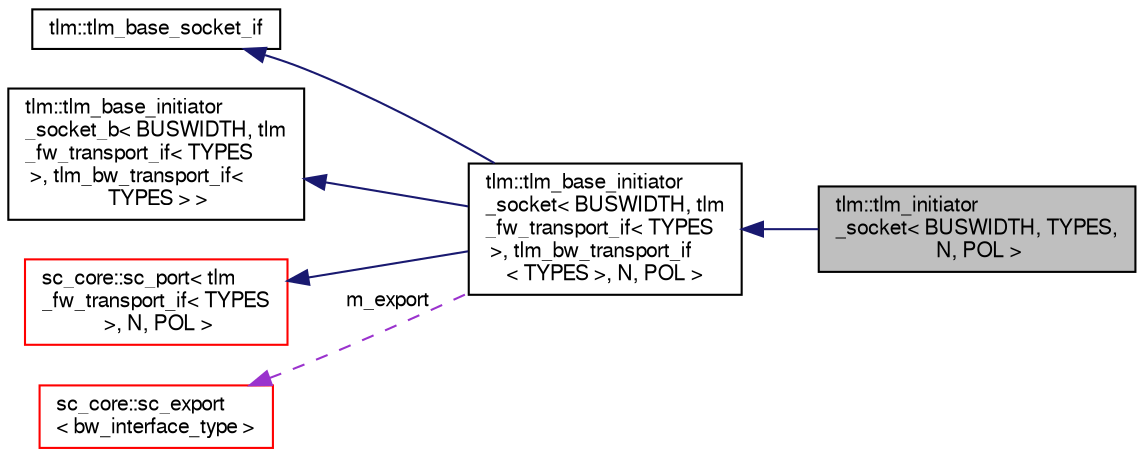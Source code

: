 digraph "tlm::tlm_initiator_socket&lt; BUSWIDTH, TYPES, N, POL &gt;"
{
  edge [fontname="FreeSans",fontsize="10",labelfontname="FreeSans",labelfontsize="10"];
  node [fontname="FreeSans",fontsize="10",shape=record];
  rankdir="LR";
  Node12 [label="tlm::tlm_initiator\l_socket\< BUSWIDTH, TYPES,\l N, POL \>",height=0.2,width=0.4,color="black", fillcolor="grey75", style="filled", fontcolor="black"];
  Node13 -> Node12 [dir="back",color="midnightblue",fontsize="10",style="solid",fontname="FreeSans"];
  Node13 [label="tlm::tlm_base_initiator\l_socket\< BUSWIDTH, tlm\l_fw_transport_if\< TYPES\l \>, tlm_bw_transport_if\l\< TYPES \>, N, POL \>",height=0.2,width=0.4,color="black", fillcolor="white", style="filled",URL="$a02515.html"];
  Node14 -> Node13 [dir="back",color="midnightblue",fontsize="10",style="solid",fontname="FreeSans"];
  Node14 [label="tlm::tlm_base_socket_if",height=0.2,width=0.4,color="black", fillcolor="white", style="filled",URL="$a02499.html"];
  Node15 -> Node13 [dir="back",color="midnightblue",fontsize="10",style="solid",fontname="FreeSans"];
  Node15 [label="tlm::tlm_base_initiator\l_socket_b\< BUSWIDTH, tlm\l_fw_transport_if\< TYPES\l \>, tlm_bw_transport_if\<\l TYPES \> \>",height=0.2,width=0.4,color="black", fillcolor="white", style="filled",URL="$a02503.html"];
  Node16 -> Node13 [dir="back",color="midnightblue",fontsize="10",style="solid",fontname="FreeSans"];
  Node16 [label="sc_core::sc_port\< tlm\l_fw_transport_if\< TYPES\l \>, N, POL \>",height=0.2,width=0.4,color="red", fillcolor="white", style="filled",URL="/mnt/c/Users/fangk/Documents/hdl-playground/lib/systemc-2.3.3/objdir/docs/sysc/doxygen/systemc.tag$a01224.html"];
  Node20 -> Node13 [dir="back",color="darkorchid3",fontsize="10",style="dashed",label=" m_export" ,fontname="FreeSans"];
  Node20 [label="sc_core::sc_export\l\< bw_interface_type \>",height=0.2,width=0.4,color="red", fillcolor="white", style="filled",URL="/mnt/c/Users/fangk/Documents/hdl-playground/lib/systemc-2.3.3/objdir/docs/sysc/doxygen/systemc.tag$a01144.html"];
}
